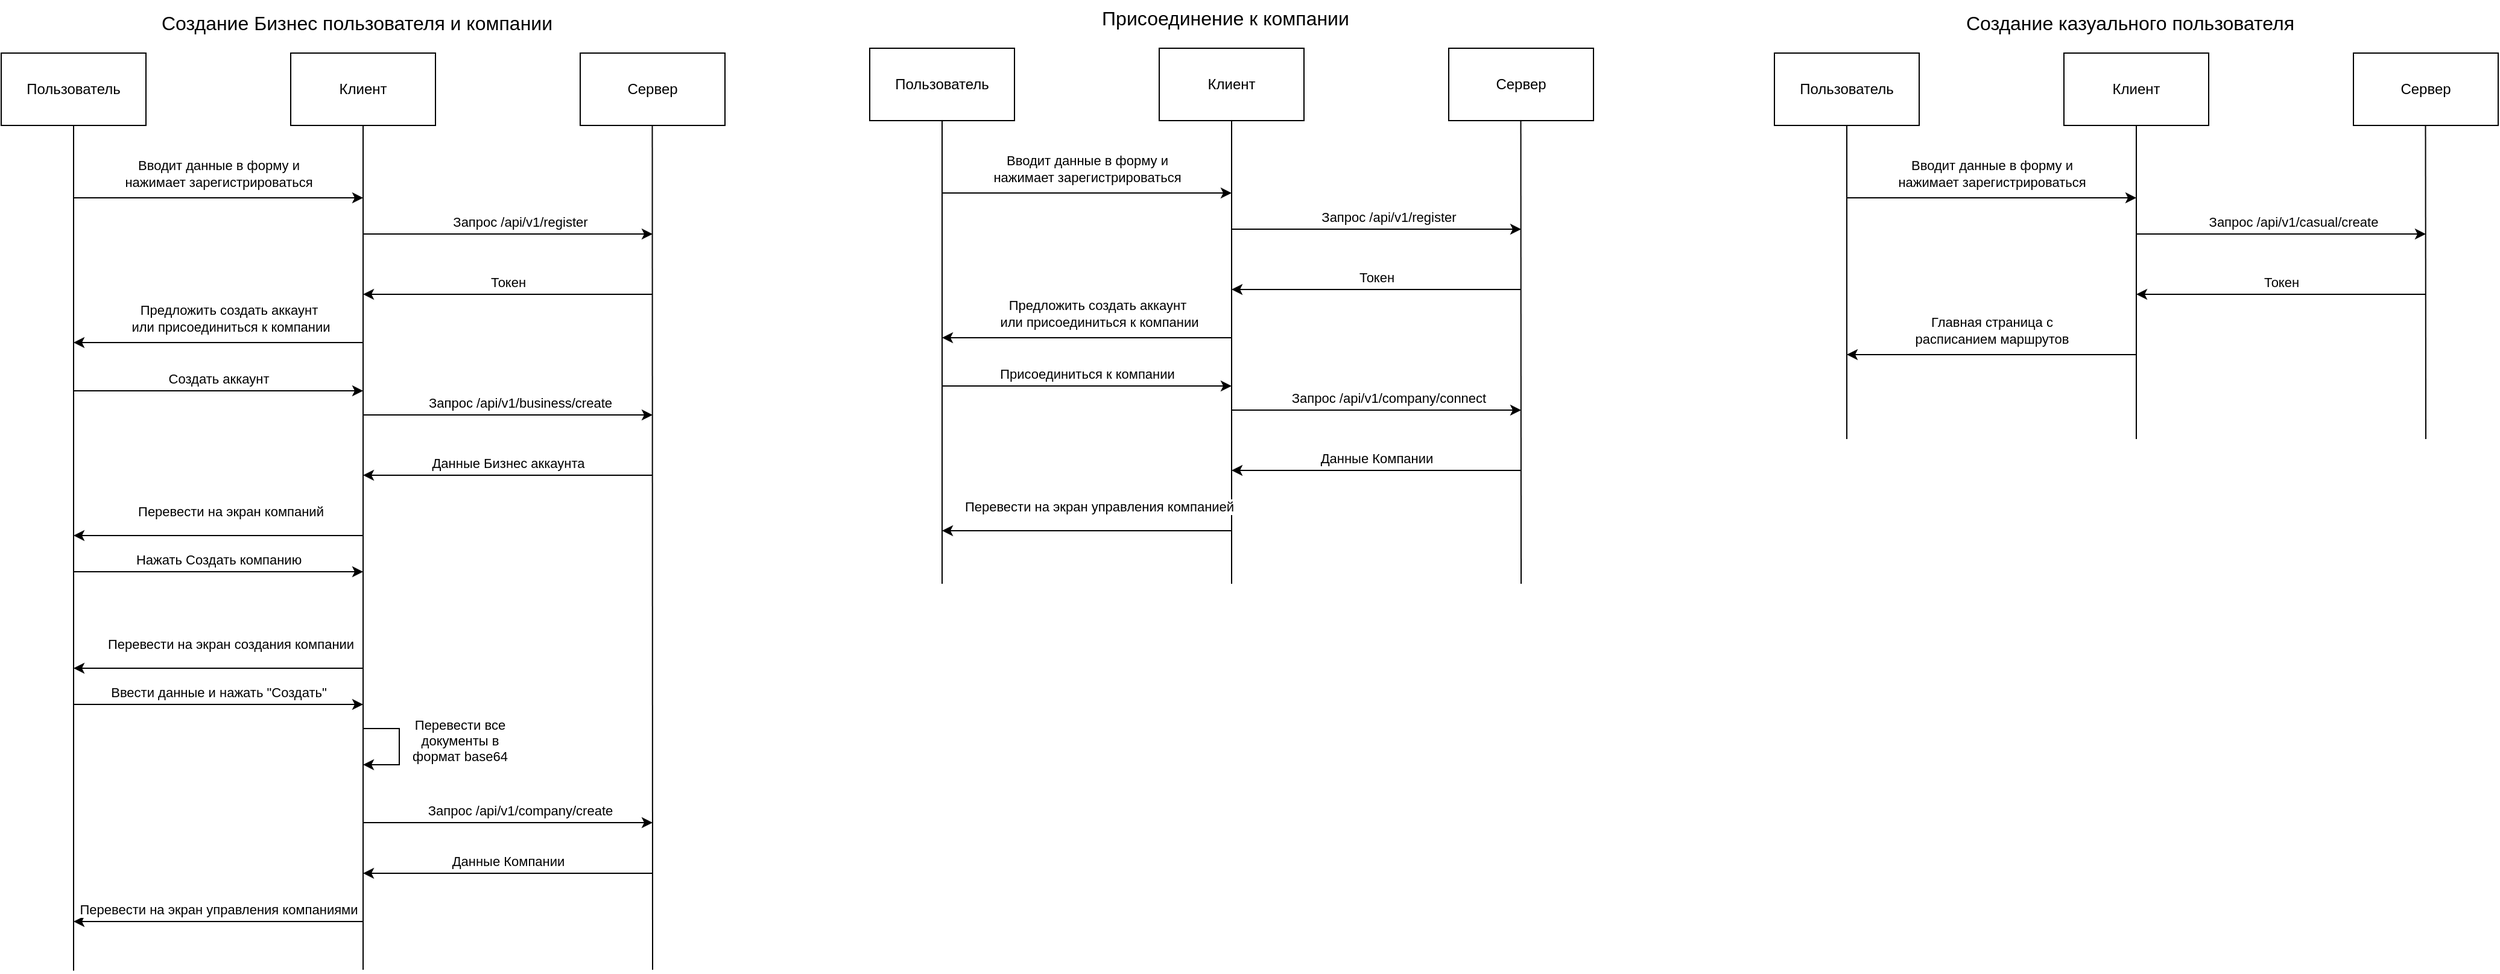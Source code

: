 <mxfile version="17.2.4" type="github">
  <diagram id="tY-DIb0fmQqw3hfgavSb" name="Page-1">
    <mxGraphModel dx="643" dy="1174" grid="1" gridSize="10" guides="1" tooltips="1" connect="1" arrows="1" fold="1" page="1" pageScale="1" pageWidth="1169" pageHeight="827" math="0" shadow="0">
      <root>
        <mxCell id="0" />
        <mxCell id="1" parent="0" />
        <mxCell id="YT6vN2Zh8WIFMCpxr7r4-1" value="Пользователь" style="rounded=0;whiteSpace=wrap;html=1;" parent="1" vertex="1">
          <mxGeometry x="40" y="40" width="120" height="60" as="geometry" />
        </mxCell>
        <mxCell id="YT6vN2Zh8WIFMCpxr7r4-2" value="Клиент" style="rounded=0;whiteSpace=wrap;html=1;" parent="1" vertex="1">
          <mxGeometry x="280" y="40" width="120" height="60" as="geometry" />
        </mxCell>
        <mxCell id="YT6vN2Zh8WIFMCpxr7r4-3" value="Сервер" style="rounded=0;whiteSpace=wrap;html=1;" parent="1" vertex="1">
          <mxGeometry x="520" y="40" width="120" height="60" as="geometry" />
        </mxCell>
        <mxCell id="YT6vN2Zh8WIFMCpxr7r4-4" value="" style="endArrow=none;html=1;rounded=0;entryX=0.5;entryY=1;entryDx=0;entryDy=0;" parent="1" target="YT6vN2Zh8WIFMCpxr7r4-2" edge="1">
          <mxGeometry width="50" height="50" relative="1" as="geometry">
            <mxPoint x="340" y="800" as="sourcePoint" />
            <mxPoint x="610" y="170" as="targetPoint" />
          </mxGeometry>
        </mxCell>
        <mxCell id="YT6vN2Zh8WIFMCpxr7r4-5" value="" style="endArrow=none;html=1;rounded=0;entryX=0.5;entryY=1;entryDx=0;entryDy=0;" parent="1" edge="1">
          <mxGeometry width="50" height="50" relative="1" as="geometry">
            <mxPoint x="580" y="800" as="sourcePoint" />
            <mxPoint x="579.76" y="100" as="targetPoint" />
          </mxGeometry>
        </mxCell>
        <mxCell id="YT6vN2Zh8WIFMCpxr7r4-7" value="" style="endArrow=none;html=1;rounded=0;entryX=0.5;entryY=1;entryDx=0;entryDy=0;" parent="1" target="YT6vN2Zh8WIFMCpxr7r4-1" edge="1">
          <mxGeometry width="50" height="50" relative="1" as="geometry">
            <mxPoint x="100" y="800.69" as="sourcePoint" />
            <mxPoint x="70" y="340" as="targetPoint" />
          </mxGeometry>
        </mxCell>
        <mxCell id="YT6vN2Zh8WIFMCpxr7r4-8" value="" style="endArrow=classic;html=1;rounded=0;" parent="1" edge="1">
          <mxGeometry width="50" height="50" relative="1" as="geometry">
            <mxPoint x="100" y="160" as="sourcePoint" />
            <mxPoint x="340" y="160" as="targetPoint" />
          </mxGeometry>
        </mxCell>
        <mxCell id="YT6vN2Zh8WIFMCpxr7r4-9" value="Вводит данные в форму и &lt;br&gt;нажимает зарегистрироваться" style="edgeLabel;html=1;align=center;verticalAlign=middle;resizable=0;points=[];" parent="YT6vN2Zh8WIFMCpxr7r4-8" vertex="1" connectable="0">
          <mxGeometry x="-0.333" y="1" relative="1" as="geometry">
            <mxPoint x="40" y="-19" as="offset" />
          </mxGeometry>
        </mxCell>
        <mxCell id="YT6vN2Zh8WIFMCpxr7r4-10" value="" style="endArrow=classic;html=1;rounded=0;" parent="1" edge="1">
          <mxGeometry width="50" height="50" relative="1" as="geometry">
            <mxPoint x="340" y="190" as="sourcePoint" />
            <mxPoint x="580" y="190" as="targetPoint" />
          </mxGeometry>
        </mxCell>
        <mxCell id="YT6vN2Zh8WIFMCpxr7r4-11" value="Запрос /api/v1/register" style="edgeLabel;html=1;align=center;verticalAlign=middle;resizable=0;points=[];" parent="YT6vN2Zh8WIFMCpxr7r4-10" vertex="1" connectable="0">
          <mxGeometry x="0.192" y="4" relative="1" as="geometry">
            <mxPoint x="-13" y="-6" as="offset" />
          </mxGeometry>
        </mxCell>
        <mxCell id="YT6vN2Zh8WIFMCpxr7r4-12" value="" style="endArrow=classic;html=1;rounded=0;" parent="1" edge="1">
          <mxGeometry width="50" height="50" relative="1" as="geometry">
            <mxPoint x="580" y="240" as="sourcePoint" />
            <mxPoint x="340" y="240" as="targetPoint" />
          </mxGeometry>
        </mxCell>
        <mxCell id="YT6vN2Zh8WIFMCpxr7r4-13" value="Токен" style="edgeLabel;html=1;align=center;verticalAlign=middle;resizable=0;points=[];" parent="YT6vN2Zh8WIFMCpxr7r4-12" vertex="1" connectable="0">
          <mxGeometry x="0.175" y="-3" relative="1" as="geometry">
            <mxPoint x="21" y="-7" as="offset" />
          </mxGeometry>
        </mxCell>
        <mxCell id="YT6vN2Zh8WIFMCpxr7r4-14" value="" style="endArrow=classic;html=1;rounded=0;" parent="1" edge="1">
          <mxGeometry width="50" height="50" relative="1" as="geometry">
            <mxPoint x="340" y="280" as="sourcePoint" />
            <mxPoint x="100" y="280" as="targetPoint" />
          </mxGeometry>
        </mxCell>
        <mxCell id="YT6vN2Zh8WIFMCpxr7r4-15" value="Предложить создать аккаунт&amp;nbsp;&lt;br&gt;или присоединиться к компании" style="edgeLabel;html=1;align=center;verticalAlign=middle;resizable=0;points=[];" parent="YT6vN2Zh8WIFMCpxr7r4-14" vertex="1" connectable="0">
          <mxGeometry x="0.531" relative="1" as="geometry">
            <mxPoint x="73" y="-20" as="offset" />
          </mxGeometry>
        </mxCell>
        <mxCell id="YT6vN2Zh8WIFMCpxr7r4-16" value="" style="endArrow=classic;html=1;rounded=0;" parent="1" edge="1">
          <mxGeometry width="50" height="50" relative="1" as="geometry">
            <mxPoint x="100" y="320" as="sourcePoint" />
            <mxPoint x="340" y="320" as="targetPoint" />
          </mxGeometry>
        </mxCell>
        <mxCell id="YT6vN2Zh8WIFMCpxr7r4-17" value="Создать аккаунт" style="edgeLabel;html=1;align=center;verticalAlign=middle;resizable=0;points=[];" parent="YT6vN2Zh8WIFMCpxr7r4-16" vertex="1" connectable="0">
          <mxGeometry x="0.492" y="-1" relative="1" as="geometry">
            <mxPoint x="-59" y="-11" as="offset" />
          </mxGeometry>
        </mxCell>
        <mxCell id="YT6vN2Zh8WIFMCpxr7r4-20" value="" style="endArrow=classic;html=1;rounded=0;" parent="1" edge="1">
          <mxGeometry width="50" height="50" relative="1" as="geometry">
            <mxPoint x="100" y="470.0" as="sourcePoint" />
            <mxPoint x="340" y="470.0" as="targetPoint" />
          </mxGeometry>
        </mxCell>
        <mxCell id="YT6vN2Zh8WIFMCpxr7r4-21" value="Нажать Создать компанию" style="edgeLabel;html=1;align=center;verticalAlign=middle;resizable=0;points=[];" parent="YT6vN2Zh8WIFMCpxr7r4-20" vertex="1" connectable="0">
          <mxGeometry x="0.492" y="-1" relative="1" as="geometry">
            <mxPoint x="-59" y="-11" as="offset" />
          </mxGeometry>
        </mxCell>
        <mxCell id="YT6vN2Zh8WIFMCpxr7r4-22" value="" style="endArrow=classic;html=1;rounded=0;" parent="1" edge="1">
          <mxGeometry width="50" height="50" relative="1" as="geometry">
            <mxPoint x="340" y="340" as="sourcePoint" />
            <mxPoint x="580" y="340" as="targetPoint" />
          </mxGeometry>
        </mxCell>
        <mxCell id="YT6vN2Zh8WIFMCpxr7r4-23" value="Запрос /api/v1/business/create" style="edgeLabel;html=1;align=center;verticalAlign=middle;resizable=0;points=[];" parent="YT6vN2Zh8WIFMCpxr7r4-22" vertex="1" connectable="0">
          <mxGeometry x="0.192" y="4" relative="1" as="geometry">
            <mxPoint x="-13" y="-6" as="offset" />
          </mxGeometry>
        </mxCell>
        <mxCell id="YT6vN2Zh8WIFMCpxr7r4-24" value="" style="endArrow=classic;html=1;rounded=0;" parent="1" edge="1">
          <mxGeometry width="50" height="50" relative="1" as="geometry">
            <mxPoint x="580" y="390" as="sourcePoint" />
            <mxPoint x="340" y="390" as="targetPoint" />
          </mxGeometry>
        </mxCell>
        <mxCell id="YT6vN2Zh8WIFMCpxr7r4-25" value="Данные Бизнес аккаунта" style="edgeLabel;html=1;align=center;verticalAlign=middle;resizable=0;points=[];" parent="YT6vN2Zh8WIFMCpxr7r4-24" vertex="1" connectable="0">
          <mxGeometry x="0.175" y="-3" relative="1" as="geometry">
            <mxPoint x="21" y="-7" as="offset" />
          </mxGeometry>
        </mxCell>
        <mxCell id="YT6vN2Zh8WIFMCpxr7r4-26" value="" style="endArrow=classic;html=1;rounded=0;" parent="1" edge="1">
          <mxGeometry width="50" height="50" relative="1" as="geometry">
            <mxPoint x="340" y="440" as="sourcePoint" />
            <mxPoint x="100" y="440" as="targetPoint" />
          </mxGeometry>
        </mxCell>
        <mxCell id="YT6vN2Zh8WIFMCpxr7r4-27" value="Перевести на экран компаний" style="edgeLabel;html=1;align=center;verticalAlign=middle;resizable=0;points=[];" parent="YT6vN2Zh8WIFMCpxr7r4-26" vertex="1" connectable="0">
          <mxGeometry x="0.531" relative="1" as="geometry">
            <mxPoint x="73" y="-20" as="offset" />
          </mxGeometry>
        </mxCell>
        <mxCell id="YT6vN2Zh8WIFMCpxr7r4-28" value="" style="endArrow=classic;html=1;rounded=0;" parent="1" edge="1">
          <mxGeometry width="50" height="50" relative="1" as="geometry">
            <mxPoint x="100" y="580.0" as="sourcePoint" />
            <mxPoint x="340" y="580.0" as="targetPoint" />
          </mxGeometry>
        </mxCell>
        <mxCell id="YT6vN2Zh8WIFMCpxr7r4-29" value="Ввести данные и нажать &quot;Создать&quot;" style="edgeLabel;html=1;align=center;verticalAlign=middle;resizable=0;points=[];" parent="YT6vN2Zh8WIFMCpxr7r4-28" vertex="1" connectable="0">
          <mxGeometry x="0.492" y="-1" relative="1" as="geometry">
            <mxPoint x="-59" y="-11" as="offset" />
          </mxGeometry>
        </mxCell>
        <mxCell id="YT6vN2Zh8WIFMCpxr7r4-30" value="" style="endArrow=classic;html=1;rounded=0;" parent="1" edge="1">
          <mxGeometry width="50" height="50" relative="1" as="geometry">
            <mxPoint x="340" y="550.0" as="sourcePoint" />
            <mxPoint x="100" y="550.0" as="targetPoint" />
          </mxGeometry>
        </mxCell>
        <mxCell id="YT6vN2Zh8WIFMCpxr7r4-31" value="Перевести на экран создания компании" style="edgeLabel;html=1;align=center;verticalAlign=middle;resizable=0;points=[];" parent="YT6vN2Zh8WIFMCpxr7r4-30" vertex="1" connectable="0">
          <mxGeometry x="0.531" relative="1" as="geometry">
            <mxPoint x="73" y="-20" as="offset" />
          </mxGeometry>
        </mxCell>
        <mxCell id="YT6vN2Zh8WIFMCpxr7r4-32" value="" style="endArrow=classic;html=1;rounded=0;" parent="1" edge="1">
          <mxGeometry width="50" height="50" relative="1" as="geometry">
            <mxPoint x="340" y="600" as="sourcePoint" />
            <mxPoint x="340" y="630" as="targetPoint" />
            <Array as="points">
              <mxPoint x="370" y="600" />
              <mxPoint x="370" y="630" />
            </Array>
          </mxGeometry>
        </mxCell>
        <mxCell id="YT6vN2Zh8WIFMCpxr7r4-33" value="Перевести все &lt;br&gt;документы в &lt;br&gt;формат base64" style="edgeLabel;html=1;align=center;verticalAlign=middle;resizable=0;points=[];" parent="YT6vN2Zh8WIFMCpxr7r4-32" vertex="1" connectable="0">
          <mxGeometry x="-0.175" y="-2" relative="1" as="geometry">
            <mxPoint x="52" y="3" as="offset" />
          </mxGeometry>
        </mxCell>
        <mxCell id="YT6vN2Zh8WIFMCpxr7r4-34" value="" style="endArrow=classic;html=1;rounded=0;" parent="1" edge="1">
          <mxGeometry width="50" height="50" relative="1" as="geometry">
            <mxPoint x="340" y="678.0" as="sourcePoint" />
            <mxPoint x="580" y="678.0" as="targetPoint" />
          </mxGeometry>
        </mxCell>
        <mxCell id="YT6vN2Zh8WIFMCpxr7r4-35" value="Запрос /api/v1/company/create" style="edgeLabel;html=1;align=center;verticalAlign=middle;resizable=0;points=[];" parent="YT6vN2Zh8WIFMCpxr7r4-34" vertex="1" connectable="0">
          <mxGeometry x="0.192" y="4" relative="1" as="geometry">
            <mxPoint x="-13" y="-6" as="offset" />
          </mxGeometry>
        </mxCell>
        <mxCell id="YT6vN2Zh8WIFMCpxr7r4-36" value="" style="endArrow=classic;html=1;rounded=0;" parent="1" edge="1">
          <mxGeometry width="50" height="50" relative="1" as="geometry">
            <mxPoint x="580" y="720.0" as="sourcePoint" />
            <mxPoint x="340" y="720.0" as="targetPoint" />
          </mxGeometry>
        </mxCell>
        <mxCell id="YT6vN2Zh8WIFMCpxr7r4-37" value="Данные Компании" style="edgeLabel;html=1;align=center;verticalAlign=middle;resizable=0;points=[];" parent="YT6vN2Zh8WIFMCpxr7r4-36" vertex="1" connectable="0">
          <mxGeometry x="0.175" y="-3" relative="1" as="geometry">
            <mxPoint x="21" y="-7" as="offset" />
          </mxGeometry>
        </mxCell>
        <mxCell id="YT6vN2Zh8WIFMCpxr7r4-38" value="" style="endArrow=classic;html=1;rounded=0;" parent="1" edge="1">
          <mxGeometry width="50" height="50" relative="1" as="geometry">
            <mxPoint x="340" y="760" as="sourcePoint" />
            <mxPoint x="100" y="760" as="targetPoint" />
          </mxGeometry>
        </mxCell>
        <mxCell id="YT6vN2Zh8WIFMCpxr7r4-39" value="Перевести на экран управления компаниями" style="edgeLabel;html=1;align=center;verticalAlign=middle;resizable=0;points=[];" parent="YT6vN2Zh8WIFMCpxr7r4-38" vertex="1" connectable="0">
          <mxGeometry x="0.531" relative="1" as="geometry">
            <mxPoint x="63" y="-10" as="offset" />
          </mxGeometry>
        </mxCell>
        <mxCell id="YT6vN2Zh8WIFMCpxr7r4-40" value="&lt;font style=&quot;font-size: 16px&quot;&gt;Создание Бизнес пользователя и компании&lt;/font&gt;" style="text;html=1;strokeColor=none;fillColor=none;align=center;verticalAlign=middle;whiteSpace=wrap;rounded=0;" parent="1" vertex="1">
          <mxGeometry x="170" width="330" height="30" as="geometry" />
        </mxCell>
        <mxCell id="UPum7ONcafqDaB2PJ7_Q-1" value="Пользователь" style="rounded=0;whiteSpace=wrap;html=1;" vertex="1" parent="1">
          <mxGeometry x="1510" y="40" width="120" height="60" as="geometry" />
        </mxCell>
        <mxCell id="UPum7ONcafqDaB2PJ7_Q-2" value="Клиент" style="rounded=0;whiteSpace=wrap;html=1;" vertex="1" parent="1">
          <mxGeometry x="1750" y="40" width="120" height="60" as="geometry" />
        </mxCell>
        <mxCell id="UPum7ONcafqDaB2PJ7_Q-3" value="Сервер" style="rounded=0;whiteSpace=wrap;html=1;" vertex="1" parent="1">
          <mxGeometry x="1990" y="40" width="120" height="60" as="geometry" />
        </mxCell>
        <mxCell id="UPum7ONcafqDaB2PJ7_Q-4" value="" style="endArrow=none;html=1;rounded=0;entryX=0.5;entryY=1;entryDx=0;entryDy=0;" edge="1" parent="1" target="UPum7ONcafqDaB2PJ7_Q-2">
          <mxGeometry width="50" height="50" relative="1" as="geometry">
            <mxPoint x="1810" y="360" as="sourcePoint" />
            <mxPoint x="2080" y="170" as="targetPoint" />
          </mxGeometry>
        </mxCell>
        <mxCell id="UPum7ONcafqDaB2PJ7_Q-5" value="" style="endArrow=none;html=1;rounded=0;entryX=0.5;entryY=1;entryDx=0;entryDy=0;" edge="1" parent="1">
          <mxGeometry width="50" height="50" relative="1" as="geometry">
            <mxPoint x="2050" y="360" as="sourcePoint" />
            <mxPoint x="2049.76" y="100" as="targetPoint" />
          </mxGeometry>
        </mxCell>
        <mxCell id="UPum7ONcafqDaB2PJ7_Q-6" value="" style="endArrow=none;html=1;rounded=0;entryX=0.5;entryY=1;entryDx=0;entryDy=0;" edge="1" parent="1" target="UPum7ONcafqDaB2PJ7_Q-1">
          <mxGeometry width="50" height="50" relative="1" as="geometry">
            <mxPoint x="1570" y="360" as="sourcePoint" />
            <mxPoint x="1540" y="340" as="targetPoint" />
          </mxGeometry>
        </mxCell>
        <mxCell id="UPum7ONcafqDaB2PJ7_Q-7" value="" style="endArrow=classic;html=1;rounded=0;" edge="1" parent="1">
          <mxGeometry width="50" height="50" relative="1" as="geometry">
            <mxPoint x="1570" y="160" as="sourcePoint" />
            <mxPoint x="1810" y="160" as="targetPoint" />
          </mxGeometry>
        </mxCell>
        <mxCell id="UPum7ONcafqDaB2PJ7_Q-8" value="Вводит данные в форму и &lt;br&gt;нажимает зарегистрироваться" style="edgeLabel;html=1;align=center;verticalAlign=middle;resizable=0;points=[];" vertex="1" connectable="0" parent="UPum7ONcafqDaB2PJ7_Q-7">
          <mxGeometry x="-0.333" y="1" relative="1" as="geometry">
            <mxPoint x="40" y="-19" as="offset" />
          </mxGeometry>
        </mxCell>
        <mxCell id="UPum7ONcafqDaB2PJ7_Q-9" value="" style="endArrow=classic;html=1;rounded=0;" edge="1" parent="1">
          <mxGeometry width="50" height="50" relative="1" as="geometry">
            <mxPoint x="1810" y="190" as="sourcePoint" />
            <mxPoint x="2050" y="190" as="targetPoint" />
          </mxGeometry>
        </mxCell>
        <mxCell id="UPum7ONcafqDaB2PJ7_Q-10" value="Запрос /api/v1/casual/create" style="edgeLabel;html=1;align=center;verticalAlign=middle;resizable=0;points=[];" vertex="1" connectable="0" parent="UPum7ONcafqDaB2PJ7_Q-9">
          <mxGeometry x="0.192" y="4" relative="1" as="geometry">
            <mxPoint x="-13" y="-6" as="offset" />
          </mxGeometry>
        </mxCell>
        <mxCell id="UPum7ONcafqDaB2PJ7_Q-11" value="" style="endArrow=classic;html=1;rounded=0;" edge="1" parent="1">
          <mxGeometry width="50" height="50" relative="1" as="geometry">
            <mxPoint x="2050" y="240" as="sourcePoint" />
            <mxPoint x="1810" y="240" as="targetPoint" />
          </mxGeometry>
        </mxCell>
        <mxCell id="UPum7ONcafqDaB2PJ7_Q-12" value="Токен" style="edgeLabel;html=1;align=center;verticalAlign=middle;resizable=0;points=[];" vertex="1" connectable="0" parent="UPum7ONcafqDaB2PJ7_Q-11">
          <mxGeometry x="0.175" y="-3" relative="1" as="geometry">
            <mxPoint x="21" y="-7" as="offset" />
          </mxGeometry>
        </mxCell>
        <mxCell id="UPum7ONcafqDaB2PJ7_Q-37" value="&lt;font style=&quot;font-size: 16px&quot;&gt;Создание казуального пользователя&lt;/font&gt;" style="text;html=1;strokeColor=none;fillColor=none;align=center;verticalAlign=middle;whiteSpace=wrap;rounded=0;" vertex="1" parent="1">
          <mxGeometry x="1640" width="330" height="30" as="geometry" />
        </mxCell>
        <mxCell id="UPum7ONcafqDaB2PJ7_Q-38" value="Пользователь" style="rounded=0;whiteSpace=wrap;html=1;" vertex="1" parent="1">
          <mxGeometry x="760" y="36" width="120" height="60" as="geometry" />
        </mxCell>
        <mxCell id="UPum7ONcafqDaB2PJ7_Q-39" value="Клиент" style="rounded=0;whiteSpace=wrap;html=1;" vertex="1" parent="1">
          <mxGeometry x="1000" y="36" width="120" height="60" as="geometry" />
        </mxCell>
        <mxCell id="UPum7ONcafqDaB2PJ7_Q-40" value="Сервер" style="rounded=0;whiteSpace=wrap;html=1;" vertex="1" parent="1">
          <mxGeometry x="1240" y="36" width="120" height="60" as="geometry" />
        </mxCell>
        <mxCell id="UPum7ONcafqDaB2PJ7_Q-41" value="" style="endArrow=none;html=1;rounded=0;entryX=0.5;entryY=1;entryDx=0;entryDy=0;" edge="1" parent="1" target="UPum7ONcafqDaB2PJ7_Q-39">
          <mxGeometry width="50" height="50" relative="1" as="geometry">
            <mxPoint x="1060" y="480" as="sourcePoint" />
            <mxPoint x="1330" y="166" as="targetPoint" />
          </mxGeometry>
        </mxCell>
        <mxCell id="UPum7ONcafqDaB2PJ7_Q-42" value="" style="endArrow=none;html=1;rounded=0;entryX=0.5;entryY=1;entryDx=0;entryDy=0;" edge="1" parent="1">
          <mxGeometry width="50" height="50" relative="1" as="geometry">
            <mxPoint x="1300" y="480" as="sourcePoint" />
            <mxPoint x="1299.76" y="96" as="targetPoint" />
          </mxGeometry>
        </mxCell>
        <mxCell id="UPum7ONcafqDaB2PJ7_Q-43" value="" style="endArrow=none;html=1;rounded=0;entryX=0.5;entryY=1;entryDx=0;entryDy=0;" edge="1" parent="1" target="UPum7ONcafqDaB2PJ7_Q-38">
          <mxGeometry width="50" height="50" relative="1" as="geometry">
            <mxPoint x="820" y="480" as="sourcePoint" />
            <mxPoint x="790" y="336" as="targetPoint" />
          </mxGeometry>
        </mxCell>
        <mxCell id="UPum7ONcafqDaB2PJ7_Q-44" value="" style="endArrow=classic;html=1;rounded=0;" edge="1" parent="1">
          <mxGeometry width="50" height="50" relative="1" as="geometry">
            <mxPoint x="820" y="156" as="sourcePoint" />
            <mxPoint x="1060" y="156" as="targetPoint" />
          </mxGeometry>
        </mxCell>
        <mxCell id="UPum7ONcafqDaB2PJ7_Q-45" value="Вводит данные в форму и &lt;br&gt;нажимает зарегистрироваться" style="edgeLabel;html=1;align=center;verticalAlign=middle;resizable=0;points=[];" vertex="1" connectable="0" parent="UPum7ONcafqDaB2PJ7_Q-44">
          <mxGeometry x="-0.333" y="1" relative="1" as="geometry">
            <mxPoint x="40" y="-19" as="offset" />
          </mxGeometry>
        </mxCell>
        <mxCell id="UPum7ONcafqDaB2PJ7_Q-46" value="" style="endArrow=classic;html=1;rounded=0;" edge="1" parent="1">
          <mxGeometry width="50" height="50" relative="1" as="geometry">
            <mxPoint x="1060" y="186" as="sourcePoint" />
            <mxPoint x="1300" y="186" as="targetPoint" />
          </mxGeometry>
        </mxCell>
        <mxCell id="UPum7ONcafqDaB2PJ7_Q-47" value="Запрос /api/v1/register" style="edgeLabel;html=1;align=center;verticalAlign=middle;resizable=0;points=[];" vertex="1" connectable="0" parent="UPum7ONcafqDaB2PJ7_Q-46">
          <mxGeometry x="0.192" y="4" relative="1" as="geometry">
            <mxPoint x="-13" y="-6" as="offset" />
          </mxGeometry>
        </mxCell>
        <mxCell id="UPum7ONcafqDaB2PJ7_Q-48" value="" style="endArrow=classic;html=1;rounded=0;" edge="1" parent="1">
          <mxGeometry width="50" height="50" relative="1" as="geometry">
            <mxPoint x="1300" y="236" as="sourcePoint" />
            <mxPoint x="1060" y="236" as="targetPoint" />
          </mxGeometry>
        </mxCell>
        <mxCell id="UPum7ONcafqDaB2PJ7_Q-49" value="Токен" style="edgeLabel;html=1;align=center;verticalAlign=middle;resizable=0;points=[];" vertex="1" connectable="0" parent="UPum7ONcafqDaB2PJ7_Q-48">
          <mxGeometry x="0.175" y="-3" relative="1" as="geometry">
            <mxPoint x="21" y="-7" as="offset" />
          </mxGeometry>
        </mxCell>
        <mxCell id="UPum7ONcafqDaB2PJ7_Q-50" value="" style="endArrow=classic;html=1;rounded=0;" edge="1" parent="1">
          <mxGeometry width="50" height="50" relative="1" as="geometry">
            <mxPoint x="1060" y="276" as="sourcePoint" />
            <mxPoint x="820" y="276" as="targetPoint" />
          </mxGeometry>
        </mxCell>
        <mxCell id="UPum7ONcafqDaB2PJ7_Q-51" value="Предложить создать аккаунт&amp;nbsp;&lt;br&gt;или присоединиться к компании" style="edgeLabel;html=1;align=center;verticalAlign=middle;resizable=0;points=[];" vertex="1" connectable="0" parent="UPum7ONcafqDaB2PJ7_Q-50">
          <mxGeometry x="0.531" relative="1" as="geometry">
            <mxPoint x="73" y="-20" as="offset" />
          </mxGeometry>
        </mxCell>
        <mxCell id="UPum7ONcafqDaB2PJ7_Q-52" value="" style="endArrow=classic;html=1;rounded=0;" edge="1" parent="1">
          <mxGeometry width="50" height="50" relative="1" as="geometry">
            <mxPoint x="820" y="316" as="sourcePoint" />
            <mxPoint x="1060" y="316" as="targetPoint" />
          </mxGeometry>
        </mxCell>
        <mxCell id="UPum7ONcafqDaB2PJ7_Q-53" value="Присоединиться к компании" style="edgeLabel;html=1;align=center;verticalAlign=middle;resizable=0;points=[];" vertex="1" connectable="0" parent="UPum7ONcafqDaB2PJ7_Q-52">
          <mxGeometry x="0.492" y="-1" relative="1" as="geometry">
            <mxPoint x="-59" y="-11" as="offset" />
          </mxGeometry>
        </mxCell>
        <mxCell id="UPum7ONcafqDaB2PJ7_Q-56" value="" style="endArrow=classic;html=1;rounded=0;" edge="1" parent="1">
          <mxGeometry width="50" height="50" relative="1" as="geometry">
            <mxPoint x="1060" y="336" as="sourcePoint" />
            <mxPoint x="1300" y="336" as="targetPoint" />
          </mxGeometry>
        </mxCell>
        <mxCell id="UPum7ONcafqDaB2PJ7_Q-57" value="Запрос /api/v1/company/connect" style="edgeLabel;html=1;align=center;verticalAlign=middle;resizable=0;points=[];" vertex="1" connectable="0" parent="UPum7ONcafqDaB2PJ7_Q-56">
          <mxGeometry x="0.192" y="4" relative="1" as="geometry">
            <mxPoint x="-13" y="-6" as="offset" />
          </mxGeometry>
        </mxCell>
        <mxCell id="UPum7ONcafqDaB2PJ7_Q-58" value="" style="endArrow=classic;html=1;rounded=0;" edge="1" parent="1">
          <mxGeometry width="50" height="50" relative="1" as="geometry">
            <mxPoint x="1300" y="386" as="sourcePoint" />
            <mxPoint x="1060" y="386" as="targetPoint" />
          </mxGeometry>
        </mxCell>
        <mxCell id="UPum7ONcafqDaB2PJ7_Q-59" value="Данные Компании" style="edgeLabel;html=1;align=center;verticalAlign=middle;resizable=0;points=[];" vertex="1" connectable="0" parent="UPum7ONcafqDaB2PJ7_Q-58">
          <mxGeometry x="0.175" y="-3" relative="1" as="geometry">
            <mxPoint x="21" y="-7" as="offset" />
          </mxGeometry>
        </mxCell>
        <mxCell id="UPum7ONcafqDaB2PJ7_Q-60" value="" style="endArrow=classic;html=1;rounded=0;" edge="1" parent="1">
          <mxGeometry width="50" height="50" relative="1" as="geometry">
            <mxPoint x="1060" y="436" as="sourcePoint" />
            <mxPoint x="820" y="436" as="targetPoint" />
          </mxGeometry>
        </mxCell>
        <mxCell id="UPum7ONcafqDaB2PJ7_Q-61" value="Перевести на экран управления компанией" style="edgeLabel;html=1;align=center;verticalAlign=middle;resizable=0;points=[];" vertex="1" connectable="0" parent="UPum7ONcafqDaB2PJ7_Q-60">
          <mxGeometry x="0.531" relative="1" as="geometry">
            <mxPoint x="73" y="-20" as="offset" />
          </mxGeometry>
        </mxCell>
        <mxCell id="UPum7ONcafqDaB2PJ7_Q-74" value="&lt;font style=&quot;font-size: 16px&quot;&gt;Присоединение к компании&lt;/font&gt;" style="text;html=1;strokeColor=none;fillColor=none;align=center;verticalAlign=middle;whiteSpace=wrap;rounded=0;" vertex="1" parent="1">
          <mxGeometry x="890" y="-4" width="330" height="30" as="geometry" />
        </mxCell>
        <mxCell id="UPum7ONcafqDaB2PJ7_Q-75" value="" style="endArrow=classic;html=1;rounded=0;" edge="1" parent="1">
          <mxGeometry width="50" height="50" relative="1" as="geometry">
            <mxPoint x="1810" y="290" as="sourcePoint" />
            <mxPoint x="1570" y="290" as="targetPoint" />
          </mxGeometry>
        </mxCell>
        <mxCell id="UPum7ONcafqDaB2PJ7_Q-76" value="Главная страница с &lt;br&gt;расписанием маршрутов" style="edgeLabel;html=1;align=center;verticalAlign=middle;resizable=0;points=[];" vertex="1" connectable="0" parent="UPum7ONcafqDaB2PJ7_Q-75">
          <mxGeometry x="0.175" y="-3" relative="1" as="geometry">
            <mxPoint x="21" y="-17" as="offset" />
          </mxGeometry>
        </mxCell>
      </root>
    </mxGraphModel>
  </diagram>
</mxfile>
